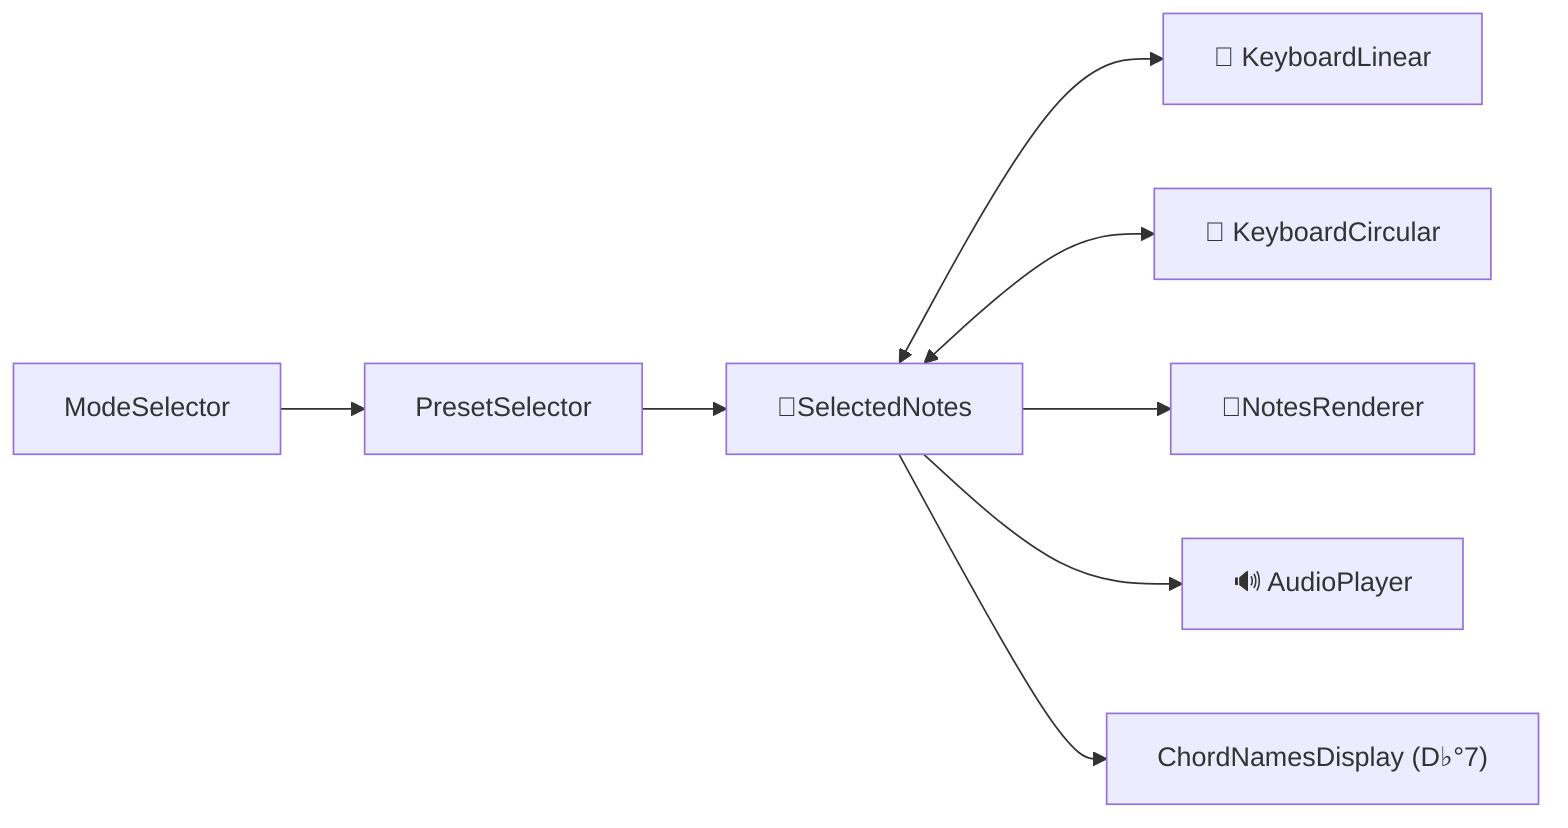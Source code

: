 flowchart LR

direction TB
SN["🎵SelectedNotes"]

NR["🎼NotesRenderer"]

KL["🎹 KeyboardLinear"]
KC["🎹 KeyboardCircular"]
AP["🔊 AudioPlayer"]
CND["ChordNamesDisplay (D♭°7)"]
MS["ModeSelector"]
PS["PresetSelector"]

SN <--> KL 
SN <--> KC
SN --> NR 
SN --> AP
SN --> CND
MS --> PS
PS --> SN